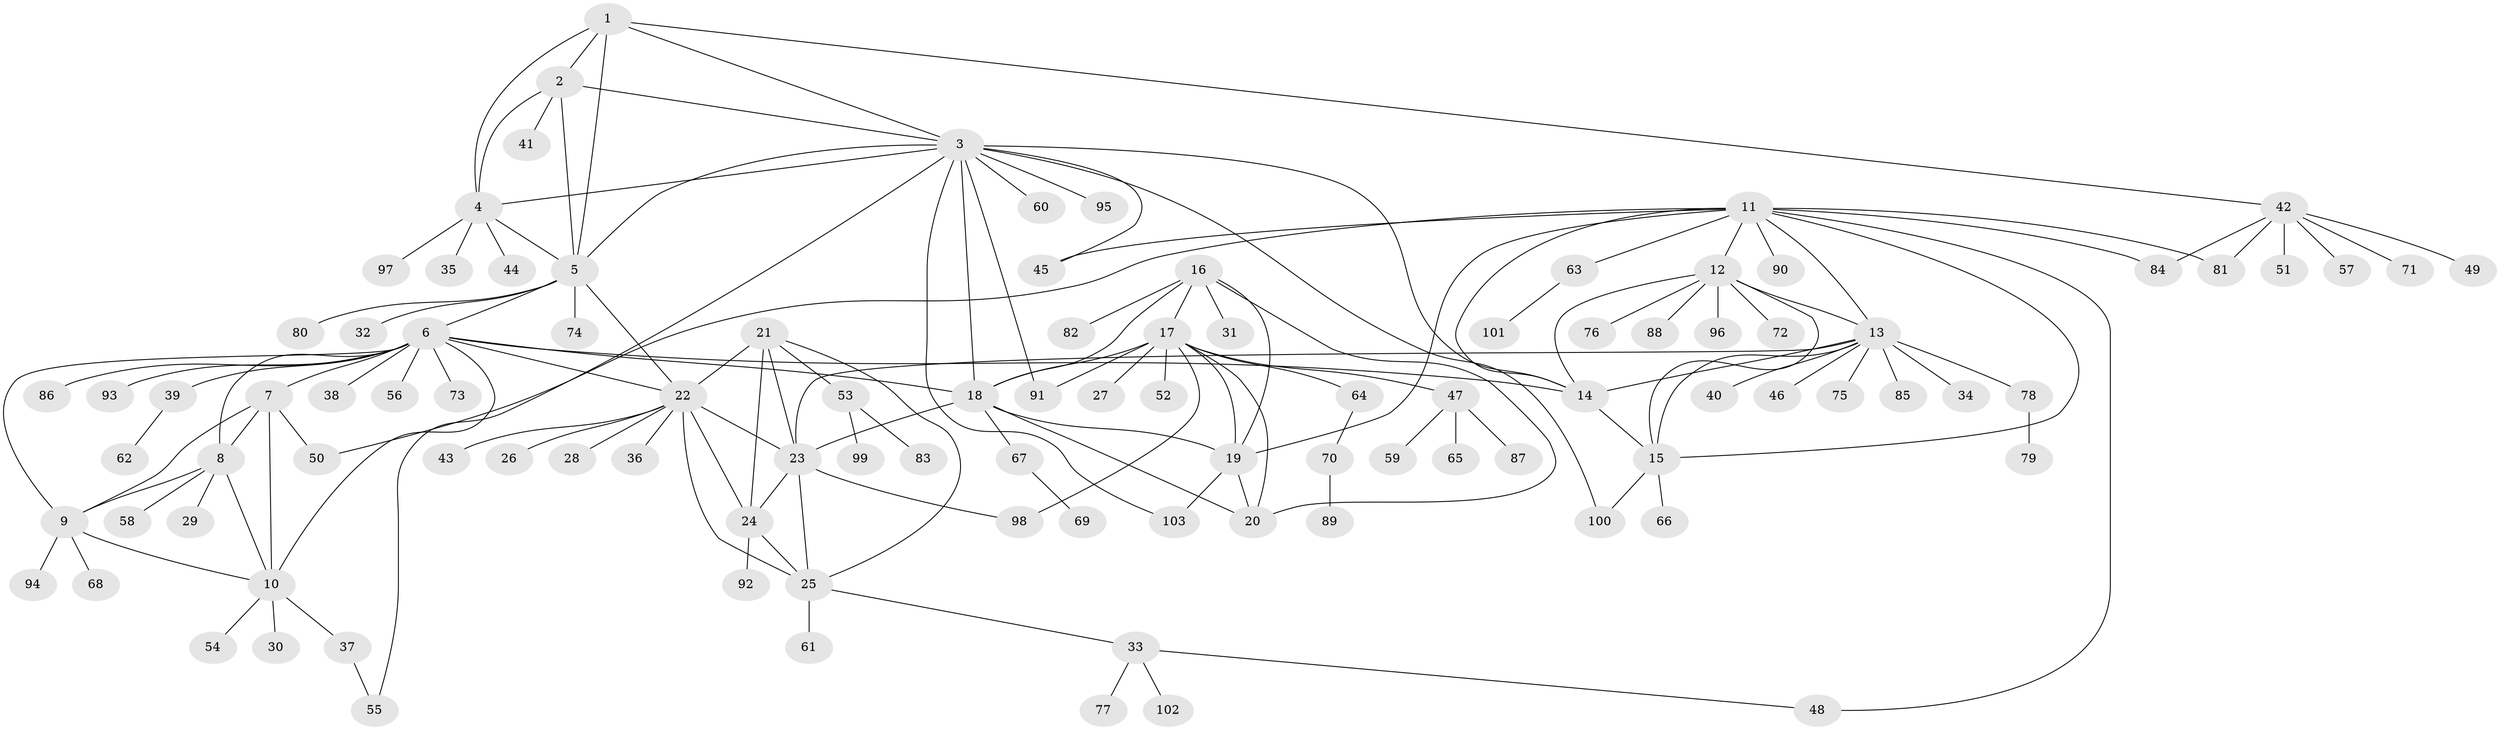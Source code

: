 // coarse degree distribution, {3: 0.06451612903225806, 4: 0.06451612903225806, 1: 0.5161290322580645, 7: 0.03225806451612903, 2: 0.12903225806451613, 8: 0.06451612903225806, 5: 0.06451612903225806, 13: 0.03225806451612903, 6: 0.03225806451612903}
// Generated by graph-tools (version 1.1) at 2025/37/03/04/25 23:37:40]
// undirected, 103 vertices, 148 edges
graph export_dot {
  node [color=gray90,style=filled];
  1;
  2;
  3;
  4;
  5;
  6;
  7;
  8;
  9;
  10;
  11;
  12;
  13;
  14;
  15;
  16;
  17;
  18;
  19;
  20;
  21;
  22;
  23;
  24;
  25;
  26;
  27;
  28;
  29;
  30;
  31;
  32;
  33;
  34;
  35;
  36;
  37;
  38;
  39;
  40;
  41;
  42;
  43;
  44;
  45;
  46;
  47;
  48;
  49;
  50;
  51;
  52;
  53;
  54;
  55;
  56;
  57;
  58;
  59;
  60;
  61;
  62;
  63;
  64;
  65;
  66;
  67;
  68;
  69;
  70;
  71;
  72;
  73;
  74;
  75;
  76;
  77;
  78;
  79;
  80;
  81;
  82;
  83;
  84;
  85;
  86;
  87;
  88;
  89;
  90;
  91;
  92;
  93;
  94;
  95;
  96;
  97;
  98;
  99;
  100;
  101;
  102;
  103;
  1 -- 2;
  1 -- 3;
  1 -- 4;
  1 -- 5;
  1 -- 42;
  2 -- 3;
  2 -- 4;
  2 -- 5;
  2 -- 41;
  3 -- 4;
  3 -- 5;
  3 -- 14;
  3 -- 18;
  3 -- 45;
  3 -- 55;
  3 -- 60;
  3 -- 91;
  3 -- 95;
  3 -- 100;
  3 -- 103;
  4 -- 5;
  4 -- 35;
  4 -- 44;
  4 -- 97;
  5 -- 6;
  5 -- 22;
  5 -- 32;
  5 -- 74;
  5 -- 80;
  6 -- 7;
  6 -- 8;
  6 -- 9;
  6 -- 10;
  6 -- 14;
  6 -- 18;
  6 -- 22;
  6 -- 38;
  6 -- 39;
  6 -- 56;
  6 -- 73;
  6 -- 86;
  6 -- 93;
  7 -- 8;
  7 -- 9;
  7 -- 10;
  7 -- 50;
  8 -- 9;
  8 -- 10;
  8 -- 29;
  8 -- 58;
  9 -- 10;
  9 -- 68;
  9 -- 94;
  10 -- 30;
  10 -- 37;
  10 -- 54;
  11 -- 12;
  11 -- 13;
  11 -- 14;
  11 -- 15;
  11 -- 19;
  11 -- 45;
  11 -- 48;
  11 -- 50;
  11 -- 63;
  11 -- 81;
  11 -- 84;
  11 -- 90;
  12 -- 13;
  12 -- 14;
  12 -- 15;
  12 -- 72;
  12 -- 76;
  12 -- 88;
  12 -- 96;
  13 -- 14;
  13 -- 15;
  13 -- 23;
  13 -- 34;
  13 -- 40;
  13 -- 46;
  13 -- 75;
  13 -- 78;
  13 -- 85;
  14 -- 15;
  15 -- 66;
  15 -- 100;
  16 -- 17;
  16 -- 18;
  16 -- 19;
  16 -- 20;
  16 -- 31;
  16 -- 82;
  17 -- 18;
  17 -- 19;
  17 -- 20;
  17 -- 27;
  17 -- 47;
  17 -- 52;
  17 -- 64;
  17 -- 91;
  17 -- 98;
  18 -- 19;
  18 -- 20;
  18 -- 23;
  18 -- 67;
  19 -- 20;
  19 -- 103;
  21 -- 22;
  21 -- 23;
  21 -- 24;
  21 -- 25;
  21 -- 53;
  22 -- 23;
  22 -- 24;
  22 -- 25;
  22 -- 26;
  22 -- 28;
  22 -- 36;
  22 -- 43;
  23 -- 24;
  23 -- 25;
  23 -- 98;
  24 -- 25;
  24 -- 92;
  25 -- 33;
  25 -- 61;
  33 -- 48;
  33 -- 77;
  33 -- 102;
  37 -- 55;
  39 -- 62;
  42 -- 49;
  42 -- 51;
  42 -- 57;
  42 -- 71;
  42 -- 81;
  42 -- 84;
  47 -- 59;
  47 -- 65;
  47 -- 87;
  53 -- 83;
  53 -- 99;
  63 -- 101;
  64 -- 70;
  67 -- 69;
  70 -- 89;
  78 -- 79;
}
